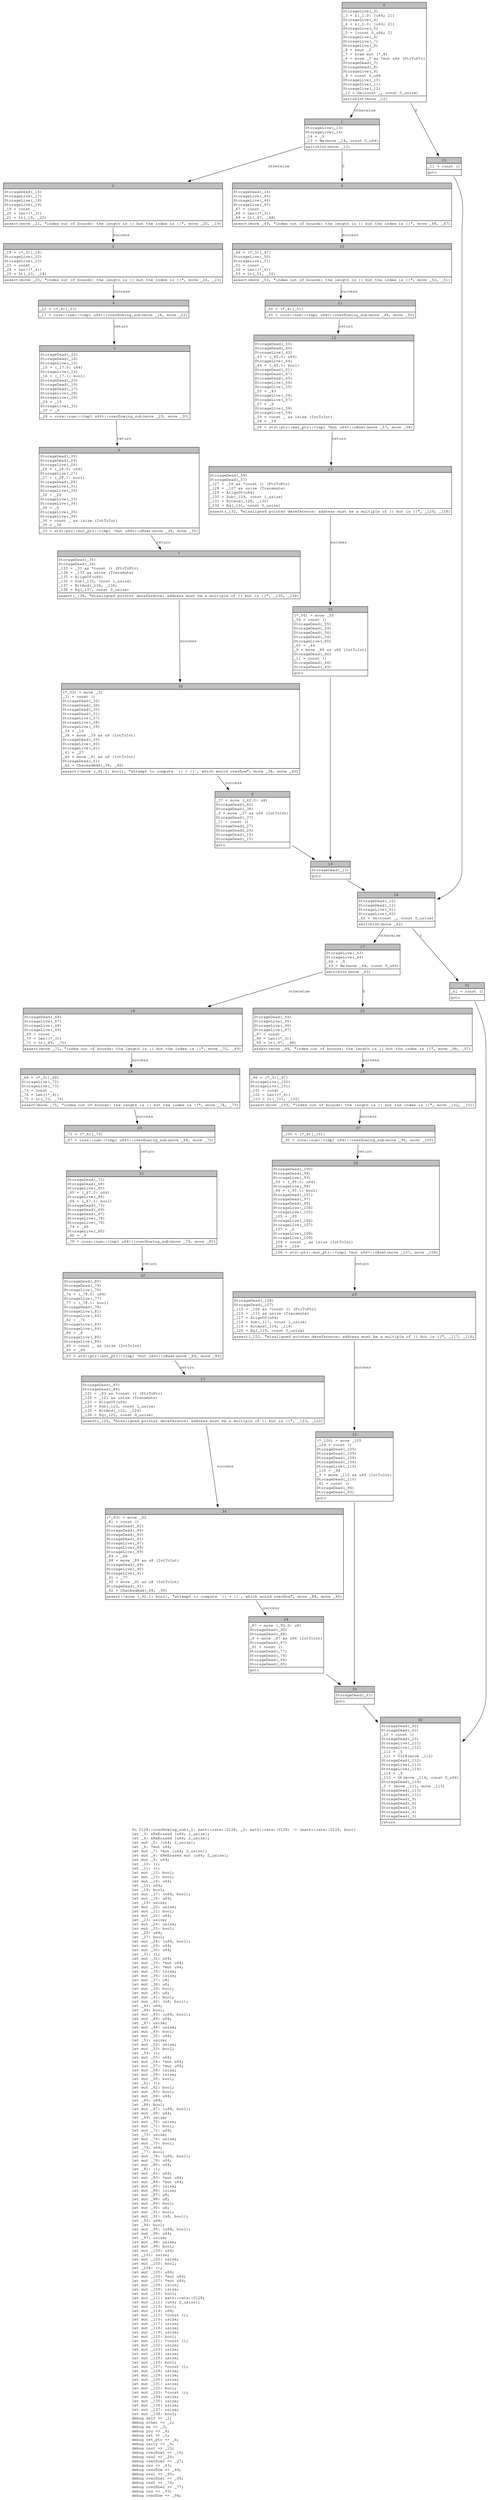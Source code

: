 digraph Mir_0_1383 {
    graph [fontname="Courier, monospace"];
    node [fontname="Courier, monospace"];
    edge [fontname="Courier, monospace"];
    label=<fn U128::overflowing_sub(_1: math::rate::U128, _2: math::rate::U128) -&gt; (math::rate::U128, bool)<br align="left"/>let _3: &amp;ReErased [u64; 2_usize];<br align="left"/>let _4: &amp;ReErased [u64; 2_usize];<br align="left"/>let mut _5: [u64; 2_usize];<br align="left"/>let _6: *mut u64;<br align="left"/>let mut _7: *mut [u64; 2_usize];<br align="left"/>let mut _8: &amp;ReErased mut [u64; 2_usize];<br align="left"/>let mut _9: u64;<br align="left"/>let _10: ();<br align="left"/>let _11: ();<br align="left"/>let mut _12: bool;<br align="left"/>let mut _13: bool;<br align="left"/>let mut _14: u64;<br align="left"/>let _15: u64;<br align="left"/>let _16: bool;<br align="left"/>let mut _17: (u64, bool);<br align="left"/>let mut _18: u64;<br align="left"/>let _19: usize;<br align="left"/>let mut _20: usize;<br align="left"/>let mut _21: bool;<br align="left"/>let mut _22: u64;<br align="left"/>let _23: usize;<br align="left"/>let mut _24: usize;<br align="left"/>let mut _25: bool;<br align="left"/>let _26: u64;<br align="left"/>let _27: bool;<br align="left"/>let mut _28: (u64, bool);<br align="left"/>let mut _29: u64;<br align="left"/>let mut _30: u64;<br align="left"/>let _31: ();<br align="left"/>let mut _32: u64;<br align="left"/>let mut _33: *mut u64;<br align="left"/>let mut _34: *mut u64;<br align="left"/>let mut _35: isize;<br align="left"/>let mut _36: isize;<br align="left"/>let mut _37: u8;<br align="left"/>let mut _38: u8;<br align="left"/>let mut _39: bool;<br align="left"/>let mut _40: u8;<br align="left"/>let mut _41: bool;<br align="left"/>let mut _42: (u8, bool);<br align="left"/>let _43: u64;<br align="left"/>let _44: bool;<br align="left"/>let mut _45: (u64, bool);<br align="left"/>let mut _46: u64;<br align="left"/>let _47: usize;<br align="left"/>let mut _48: usize;<br align="left"/>let mut _49: bool;<br align="left"/>let mut _50: u64;<br align="left"/>let _51: usize;<br align="left"/>let mut _52: usize;<br align="left"/>let mut _53: bool;<br align="left"/>let _54: ();<br align="left"/>let mut _55: u64;<br align="left"/>let mut _56: *mut u64;<br align="left"/>let mut _57: *mut u64;<br align="left"/>let mut _58: isize;<br align="left"/>let mut _59: isize;<br align="left"/>let mut _60: bool;<br align="left"/>let _61: ();<br align="left"/>let mut _62: bool;<br align="left"/>let mut _63: bool;<br align="left"/>let mut _64: u64;<br align="left"/>let _65: u64;<br align="left"/>let _66: bool;<br align="left"/>let mut _67: (u64, bool);<br align="left"/>let mut _68: u64;<br align="left"/>let _69: usize;<br align="left"/>let mut _70: usize;<br align="left"/>let mut _71: bool;<br align="left"/>let mut _72: u64;<br align="left"/>let _73: usize;<br align="left"/>let mut _74: usize;<br align="left"/>let mut _75: bool;<br align="left"/>let _76: u64;<br align="left"/>let _77: bool;<br align="left"/>let mut _78: (u64, bool);<br align="left"/>let mut _79: u64;<br align="left"/>let mut _80: u64;<br align="left"/>let _81: ();<br align="left"/>let mut _82: u64;<br align="left"/>let mut _83: *mut u64;<br align="left"/>let mut _84: *mut u64;<br align="left"/>let mut _85: isize;<br align="left"/>let mut _86: isize;<br align="left"/>let mut _87: u8;<br align="left"/>let mut _88: u8;<br align="left"/>let mut _89: bool;<br align="left"/>let mut _90: u8;<br align="left"/>let mut _91: bool;<br align="left"/>let mut _92: (u8, bool);<br align="left"/>let _93: u64;<br align="left"/>let _94: bool;<br align="left"/>let mut _95: (u64, bool);<br align="left"/>let mut _96: u64;<br align="left"/>let _97: usize;<br align="left"/>let mut _98: usize;<br align="left"/>let mut _99: bool;<br align="left"/>let mut _100: u64;<br align="left"/>let _101: usize;<br align="left"/>let mut _102: usize;<br align="left"/>let mut _103: bool;<br align="left"/>let _104: ();<br align="left"/>let mut _105: u64;<br align="left"/>let mut _106: *mut u64;<br align="left"/>let mut _107: *mut u64;<br align="left"/>let mut _108: isize;<br align="left"/>let mut _109: isize;<br align="left"/>let mut _110: bool;<br align="left"/>let mut _111: math::rate::U128;<br align="left"/>let mut _112: [u64; 2_usize];<br align="left"/>let mut _113: bool;<br align="left"/>let mut _114: u64;<br align="left"/>let mut _115: *const ();<br align="left"/>let mut _116: usize;<br align="left"/>let mut _117: usize;<br align="left"/>let mut _118: usize;<br align="left"/>let mut _119: usize;<br align="left"/>let mut _120: bool;<br align="left"/>let mut _121: *const ();<br align="left"/>let mut _122: usize;<br align="left"/>let mut _123: usize;<br align="left"/>let mut _124: usize;<br align="left"/>let mut _125: usize;<br align="left"/>let mut _126: bool;<br align="left"/>let mut _127: *const ();<br align="left"/>let mut _128: usize;<br align="left"/>let mut _129: usize;<br align="left"/>let mut _130: usize;<br align="left"/>let mut _131: usize;<br align="left"/>let mut _132: bool;<br align="left"/>let mut _133: *const ();<br align="left"/>let mut _134: usize;<br align="left"/>let mut _135: usize;<br align="left"/>let mut _136: usize;<br align="left"/>let mut _137: usize;<br align="left"/>let mut _138: bool;<br align="left"/>debug self =&gt; _1;<br align="left"/>debug other =&gt; _2;<br align="left"/>debug me =&gt; _3;<br align="left"/>debug you =&gt; _4;<br align="left"/>debug ret =&gt; _5;<br align="left"/>debug ret_ptr =&gt; _6;<br align="left"/>debug carry =&gt; _9;<br align="left"/>debug res1 =&gt; _15;<br align="left"/>debug overflow1 =&gt; _16;<br align="left"/>debug res2 =&gt; _26;<br align="left"/>debug overflow2 =&gt; _27;<br align="left"/>debug res =&gt; _43;<br align="left"/>debug overflow =&gt; _44;<br align="left"/>debug res1 =&gt; _65;<br align="left"/>debug overflow1 =&gt; _66;<br align="left"/>debug res2 =&gt; _76;<br align="left"/>debug overflow2 =&gt; _77;<br align="left"/>debug res =&gt; _93;<br align="left"/>debug overflow =&gt; _94;<br align="left"/>>;
    bb0__0_1383 [shape="none", label=<<table border="0" cellborder="1" cellspacing="0"><tr><td bgcolor="gray" align="center" colspan="1">0</td></tr><tr><td align="left" balign="left">StorageLive(_3)<br/>_3 = &amp;(_1.0: [u64; 2])<br/>StorageLive(_4)<br/>_4 = &amp;(_2.0: [u64; 2])<br/>StorageLive(_5)<br/>_5 = [const 0_u64; 2]<br/>StorageLive(_6)<br/>StorageLive(_7)<br/>StorageLive(_8)<br/>_8 = &amp;mut _5<br/>_7 = &amp;raw mut (*_8)<br/>_6 = move _7 as *mut u64 (PtrToPtr)<br/>StorageDead(_7)<br/>StorageDead(_8)<br/>StorageLive(_9)<br/>_9 = const 0_u64<br/>StorageLive(_10)<br/>StorageLive(_11)<br/>StorageLive(_12)<br/>_12 = Ge(const _, const 0_usize)<br/></td></tr><tr><td align="left">switchInt(move _12)</td></tr></table>>];
    bb1__0_1383 [shape="none", label=<<table border="0" cellborder="1" cellspacing="0"><tr><td bgcolor="gray" align="center" colspan="1">1</td></tr><tr><td align="left" balign="left">StorageLive(_13)<br/>StorageLive(_14)<br/>_14 = _9<br/>_13 = Ne(move _14, const 0_u64)<br/></td></tr><tr><td align="left">switchInt(move _13)</td></tr></table>>];
    bb2__0_1383 [shape="none", label=<<table border="0" cellborder="1" cellspacing="0"><tr><td bgcolor="gray" align="center" colspan="1">2</td></tr><tr><td align="left" balign="left">StorageDead(_14)<br/>StorageLive(_17)<br/>StorageLive(_18)<br/>StorageLive(_19)<br/>_19 = const _<br/>_20 = Len((*_3))<br/>_21 = Lt(_19, _20)<br/></td></tr><tr><td align="left">assert(move _21, &quot;index out of bounds: the length is {} but the index is {}&quot;, move _20, _19)</td></tr></table>>];
    bb3__0_1383 [shape="none", label=<<table border="0" cellborder="1" cellspacing="0"><tr><td bgcolor="gray" align="center" colspan="1">3</td></tr><tr><td align="left" balign="left">_18 = (*_3)[_19]<br/>StorageLive(_22)<br/>StorageLive(_23)<br/>_23 = const _<br/>_24 = Len((*_4))<br/>_25 = Lt(_23, _24)<br/></td></tr><tr><td align="left">assert(move _25, &quot;index out of bounds: the length is {} but the index is {}&quot;, move _24, _23)</td></tr></table>>];
    bb4__0_1383 [shape="none", label=<<table border="0" cellborder="1" cellspacing="0"><tr><td bgcolor="gray" align="center" colspan="1">4</td></tr><tr><td align="left" balign="left">_22 = (*_4)[_23]<br/></td></tr><tr><td align="left">_17 = core::num::&lt;impl u64&gt;::overflowing_sub(move _18, move _22)</td></tr></table>>];
    bb5__0_1383 [shape="none", label=<<table border="0" cellborder="1" cellspacing="0"><tr><td bgcolor="gray" align="center" colspan="1">5</td></tr><tr><td align="left" balign="left">StorageDead(_22)<br/>StorageDead(_18)<br/>StorageLive(_15)<br/>_15 = (_17.0: u64)<br/>StorageLive(_16)<br/>_16 = (_17.1: bool)<br/>StorageDead(_23)<br/>StorageDead(_19)<br/>StorageDead(_17)<br/>StorageLive(_28)<br/>StorageLive(_29)<br/>_29 = _15<br/>StorageLive(_30)<br/>_30 = _9<br/></td></tr><tr><td align="left">_28 = core::num::&lt;impl u64&gt;::overflowing_sub(move _29, move _30)</td></tr></table>>];
    bb6__0_1383 [shape="none", label=<<table border="0" cellborder="1" cellspacing="0"><tr><td bgcolor="gray" align="center" colspan="1">6</td></tr><tr><td align="left" balign="left">StorageDead(_30)<br/>StorageDead(_29)<br/>StorageLive(_26)<br/>_26 = (_28.0: u64)<br/>StorageLive(_27)<br/>_27 = (_28.1: bool)<br/>StorageDead(_28)<br/>StorageLive(_31)<br/>StorageLive(_32)<br/>_32 = _26<br/>StorageLive(_33)<br/>StorageLive(_34)<br/>_34 = _6<br/>StorageLive(_35)<br/>StorageLive(_36)<br/>_36 = const _ as isize (IntToInt)<br/>_35 = _36<br/></td></tr><tr><td align="left">_33 = std::ptr::mut_ptr::&lt;impl *mut u64&gt;::offset(move _34, move _35)</td></tr></table>>];
    bb7__0_1383 [shape="none", label=<<table border="0" cellborder="1" cellspacing="0"><tr><td bgcolor="gray" align="center" colspan="1">7</td></tr><tr><td align="left" balign="left">StorageDead(_35)<br/>StorageDead(_34)<br/>_133 = _33 as *const () (PtrToPtr)<br/>_134 = _133 as usize (Transmute)<br/>_135 = AlignOf(u64)<br/>_136 = Sub(_135, const 1_usize)<br/>_137 = BitAnd(_134, _136)<br/>_138 = Eq(_137, const 0_usize)<br/></td></tr><tr><td align="left">assert(_138, &quot;misaligned pointer dereference: address must be a multiple of {} but is {}&quot;, _135, _134)</td></tr></table>>];
    bb8__0_1383 [shape="none", label=<<table border="0" cellborder="1" cellspacing="0"><tr><td bgcolor="gray" align="center" colspan="1">8</td></tr><tr><td align="left" balign="left">_37 = move (_42.0: u8)<br/>StorageDead(_40)<br/>StorageDead(_38)<br/>_9 = move _37 as u64 (IntToInt)<br/>StorageDead(_37)<br/>_11 = const ()<br/>StorageDead(_27)<br/>StorageDead(_26)<br/>StorageDead(_16)<br/>StorageDead(_15)<br/></td></tr><tr><td align="left">goto</td></tr></table>>];
    bb9__0_1383 [shape="none", label=<<table border="0" cellborder="1" cellspacing="0"><tr><td bgcolor="gray" align="center" colspan="1">9</td></tr><tr><td align="left" balign="left">StorageDead(_14)<br/>StorageLive(_45)<br/>StorageLive(_46)<br/>StorageLive(_47)<br/>_47 = const _<br/>_48 = Len((*_3))<br/>_49 = Lt(_47, _48)<br/></td></tr><tr><td align="left">assert(move _49, &quot;index out of bounds: the length is {} but the index is {}&quot;, move _48, _47)</td></tr></table>>];
    bb10__0_1383 [shape="none", label=<<table border="0" cellborder="1" cellspacing="0"><tr><td bgcolor="gray" align="center" colspan="1">10</td></tr><tr><td align="left" balign="left">_46 = (*_3)[_47]<br/>StorageLive(_50)<br/>StorageLive(_51)<br/>_51 = const _<br/>_52 = Len((*_4))<br/>_53 = Lt(_51, _52)<br/></td></tr><tr><td align="left">assert(move _53, &quot;index out of bounds: the length is {} but the index is {}&quot;, move _52, _51)</td></tr></table>>];
    bb11__0_1383 [shape="none", label=<<table border="0" cellborder="1" cellspacing="0"><tr><td bgcolor="gray" align="center" colspan="1">11</td></tr><tr><td align="left" balign="left">_50 = (*_4)[_51]<br/></td></tr><tr><td align="left">_45 = core::num::&lt;impl u64&gt;::overflowing_sub(move _46, move _50)</td></tr></table>>];
    bb12__0_1383 [shape="none", label=<<table border="0" cellborder="1" cellspacing="0"><tr><td bgcolor="gray" align="center" colspan="1">12</td></tr><tr><td align="left" balign="left">StorageDead(_50)<br/>StorageDead(_46)<br/>StorageLive(_43)<br/>_43 = (_45.0: u64)<br/>StorageLive(_44)<br/>_44 = (_45.1: bool)<br/>StorageDead(_51)<br/>StorageDead(_47)<br/>StorageDead(_45)<br/>StorageLive(_54)<br/>StorageLive(_55)<br/>_55 = _43<br/>StorageLive(_56)<br/>StorageLive(_57)<br/>_57 = _6<br/>StorageLive(_58)<br/>StorageLive(_59)<br/>_59 = const _ as isize (IntToInt)<br/>_58 = _59<br/></td></tr><tr><td align="left">_56 = std::ptr::mut_ptr::&lt;impl *mut u64&gt;::offset(move _57, move _58)</td></tr></table>>];
    bb13__0_1383 [shape="none", label=<<table border="0" cellborder="1" cellspacing="0"><tr><td bgcolor="gray" align="center" colspan="1">13</td></tr><tr><td align="left" balign="left">StorageDead(_58)<br/>StorageDead(_57)<br/>_127 = _56 as *const () (PtrToPtr)<br/>_128 = _127 as usize (Transmute)<br/>_129 = AlignOf(u64)<br/>_130 = Sub(_129, const 1_usize)<br/>_131 = BitAnd(_128, _130)<br/>_132 = Eq(_131, const 0_usize)<br/></td></tr><tr><td align="left">assert(_132, &quot;misaligned pointer dereference: address must be a multiple of {} but is {}&quot;, _129, _128)</td></tr></table>>];
    bb14__0_1383 [shape="none", label=<<table border="0" cellborder="1" cellspacing="0"><tr><td bgcolor="gray" align="center" colspan="1">14</td></tr><tr><td align="left" balign="left">StorageDead(_13)<br/></td></tr><tr><td align="left">goto</td></tr></table>>];
    bb15__0_1383 [shape="none", label=<<table border="0" cellborder="1" cellspacing="0"><tr><td bgcolor="gray" align="center" colspan="1">15</td></tr><tr><td align="left" balign="left">_11 = const ()<br/></td></tr><tr><td align="left">goto</td></tr></table>>];
    bb16__0_1383 [shape="none", label=<<table border="0" cellborder="1" cellspacing="0"><tr><td bgcolor="gray" align="center" colspan="1">16</td></tr><tr><td align="left" balign="left">StorageDead(_12)<br/>StorageDead(_11)<br/>StorageLive(_61)<br/>StorageLive(_62)<br/>_62 = Ge(const _, const 0_usize)<br/></td></tr><tr><td align="left">switchInt(move _62)</td></tr></table>>];
    bb17__0_1383 [shape="none", label=<<table border="0" cellborder="1" cellspacing="0"><tr><td bgcolor="gray" align="center" colspan="1">17</td></tr><tr><td align="left" balign="left">StorageLive(_63)<br/>StorageLive(_64)<br/>_64 = _9<br/>_63 = Ne(move _64, const 0_u64)<br/></td></tr><tr><td align="left">switchInt(move _63)</td></tr></table>>];
    bb18__0_1383 [shape="none", label=<<table border="0" cellborder="1" cellspacing="0"><tr><td bgcolor="gray" align="center" colspan="1">18</td></tr><tr><td align="left" balign="left">StorageDead(_64)<br/>StorageLive(_67)<br/>StorageLive(_68)<br/>StorageLive(_69)<br/>_69 = const _<br/>_70 = Len((*_3))<br/>_71 = Lt(_69, _70)<br/></td></tr><tr><td align="left">assert(move _71, &quot;index out of bounds: the length is {} but the index is {}&quot;, move _70, _69)</td></tr></table>>];
    bb19__0_1383 [shape="none", label=<<table border="0" cellborder="1" cellspacing="0"><tr><td bgcolor="gray" align="center" colspan="1">19</td></tr><tr><td align="left" balign="left">_68 = (*_3)[_69]<br/>StorageLive(_72)<br/>StorageLive(_73)<br/>_73 = const _<br/>_74 = Len((*_4))<br/>_75 = Lt(_73, _74)<br/></td></tr><tr><td align="left">assert(move _75, &quot;index out of bounds: the length is {} but the index is {}&quot;, move _74, _73)</td></tr></table>>];
    bb20__0_1383 [shape="none", label=<<table border="0" cellborder="1" cellspacing="0"><tr><td bgcolor="gray" align="center" colspan="1">20</td></tr><tr><td align="left" balign="left">_72 = (*_4)[_73]<br/></td></tr><tr><td align="left">_67 = core::num::&lt;impl u64&gt;::overflowing_sub(move _68, move _72)</td></tr></table>>];
    bb21__0_1383 [shape="none", label=<<table border="0" cellborder="1" cellspacing="0"><tr><td bgcolor="gray" align="center" colspan="1">21</td></tr><tr><td align="left" balign="left">StorageDead(_72)<br/>StorageDead(_68)<br/>StorageLive(_65)<br/>_65 = (_67.0: u64)<br/>StorageLive(_66)<br/>_66 = (_67.1: bool)<br/>StorageDead(_73)<br/>StorageDead(_69)<br/>StorageDead(_67)<br/>StorageLive(_78)<br/>StorageLive(_79)<br/>_79 = _65<br/>StorageLive(_80)<br/>_80 = _9<br/></td></tr><tr><td align="left">_78 = core::num::&lt;impl u64&gt;::overflowing_sub(move _79, move _80)</td></tr></table>>];
    bb22__0_1383 [shape="none", label=<<table border="0" cellborder="1" cellspacing="0"><tr><td bgcolor="gray" align="center" colspan="1">22</td></tr><tr><td align="left" balign="left">StorageDead(_80)<br/>StorageDead(_79)<br/>StorageLive(_76)<br/>_76 = (_78.0: u64)<br/>StorageLive(_77)<br/>_77 = (_78.1: bool)<br/>StorageDead(_78)<br/>StorageLive(_81)<br/>StorageLive(_82)<br/>_82 = _76<br/>StorageLive(_83)<br/>StorageLive(_84)<br/>_84 = _6<br/>StorageLive(_85)<br/>StorageLive(_86)<br/>_86 = const _ as isize (IntToInt)<br/>_85 = _86<br/></td></tr><tr><td align="left">_83 = std::ptr::mut_ptr::&lt;impl *mut u64&gt;::offset(move _84, move _85)</td></tr></table>>];
    bb23__0_1383 [shape="none", label=<<table border="0" cellborder="1" cellspacing="0"><tr><td bgcolor="gray" align="center" colspan="1">23</td></tr><tr><td align="left" balign="left">StorageDead(_85)<br/>StorageDead(_84)<br/>_121 = _83 as *const () (PtrToPtr)<br/>_122 = _121 as usize (Transmute)<br/>_123 = AlignOf(u64)<br/>_124 = Sub(_123, const 1_usize)<br/>_125 = BitAnd(_122, _124)<br/>_126 = Eq(_125, const 0_usize)<br/></td></tr><tr><td align="left">assert(_126, &quot;misaligned pointer dereference: address must be a multiple of {} but is {}&quot;, _123, _122)</td></tr></table>>];
    bb24__0_1383 [shape="none", label=<<table border="0" cellborder="1" cellspacing="0"><tr><td bgcolor="gray" align="center" colspan="1">24</td></tr><tr><td align="left" balign="left">_87 = move (_92.0: u8)<br/>StorageDead(_90)<br/>StorageDead(_88)<br/>_9 = move _87 as u64 (IntToInt)<br/>StorageDead(_87)<br/>_61 = const ()<br/>StorageDead(_77)<br/>StorageDead(_76)<br/>StorageDead(_66)<br/>StorageDead(_65)<br/></td></tr><tr><td align="left">goto</td></tr></table>>];
    bb25__0_1383 [shape="none", label=<<table border="0" cellborder="1" cellspacing="0"><tr><td bgcolor="gray" align="center" colspan="1">25</td></tr><tr><td align="left" balign="left">StorageDead(_64)<br/>StorageLive(_95)<br/>StorageLive(_96)<br/>StorageLive(_97)<br/>_97 = const _<br/>_98 = Len((*_3))<br/>_99 = Lt(_97, _98)<br/></td></tr><tr><td align="left">assert(move _99, &quot;index out of bounds: the length is {} but the index is {}&quot;, move _98, _97)</td></tr></table>>];
    bb26__0_1383 [shape="none", label=<<table border="0" cellborder="1" cellspacing="0"><tr><td bgcolor="gray" align="center" colspan="1">26</td></tr><tr><td align="left" balign="left">_96 = (*_3)[_97]<br/>StorageLive(_100)<br/>StorageLive(_101)<br/>_101 = const _<br/>_102 = Len((*_4))<br/>_103 = Lt(_101, _102)<br/></td></tr><tr><td align="left">assert(move _103, &quot;index out of bounds: the length is {} but the index is {}&quot;, move _102, _101)</td></tr></table>>];
    bb27__0_1383 [shape="none", label=<<table border="0" cellborder="1" cellspacing="0"><tr><td bgcolor="gray" align="center" colspan="1">27</td></tr><tr><td align="left" balign="left">_100 = (*_4)[_101]<br/></td></tr><tr><td align="left">_95 = core::num::&lt;impl u64&gt;::overflowing_sub(move _96, move _100)</td></tr></table>>];
    bb28__0_1383 [shape="none", label=<<table border="0" cellborder="1" cellspacing="0"><tr><td bgcolor="gray" align="center" colspan="1">28</td></tr><tr><td align="left" balign="left">StorageDead(_100)<br/>StorageDead(_96)<br/>StorageLive(_93)<br/>_93 = (_95.0: u64)<br/>StorageLive(_94)<br/>_94 = (_95.1: bool)<br/>StorageDead(_101)<br/>StorageDead(_97)<br/>StorageDead(_95)<br/>StorageLive(_104)<br/>StorageLive(_105)<br/>_105 = _93<br/>StorageLive(_106)<br/>StorageLive(_107)<br/>_107 = _6<br/>StorageLive(_108)<br/>StorageLive(_109)<br/>_109 = const _ as isize (IntToInt)<br/>_108 = _109<br/></td></tr><tr><td align="left">_106 = std::ptr::mut_ptr::&lt;impl *mut u64&gt;::offset(move _107, move _108)</td></tr></table>>];
    bb29__0_1383 [shape="none", label=<<table border="0" cellborder="1" cellspacing="0"><tr><td bgcolor="gray" align="center" colspan="1">29</td></tr><tr><td align="left" balign="left">StorageDead(_108)<br/>StorageDead(_107)<br/>_115 = _106 as *const () (PtrToPtr)<br/>_116 = _115 as usize (Transmute)<br/>_117 = AlignOf(u64)<br/>_118 = Sub(_117, const 1_usize)<br/>_119 = BitAnd(_116, _118)<br/>_120 = Eq(_119, const 0_usize)<br/></td></tr><tr><td align="left">assert(_120, &quot;misaligned pointer dereference: address must be a multiple of {} but is {}&quot;, _117, _116)</td></tr></table>>];
    bb30__0_1383 [shape="none", label=<<table border="0" cellborder="1" cellspacing="0"><tr><td bgcolor="gray" align="center" colspan="1">30</td></tr><tr><td align="left" balign="left">StorageDead(_63)<br/></td></tr><tr><td align="left">goto</td></tr></table>>];
    bb31__0_1383 [shape="none", label=<<table border="0" cellborder="1" cellspacing="0"><tr><td bgcolor="gray" align="center" colspan="1">31</td></tr><tr><td align="left" balign="left">_61 = const ()<br/></td></tr><tr><td align="left">goto</td></tr></table>>];
    bb32__0_1383 [shape="none", label=<<table border="0" cellborder="1" cellspacing="0"><tr><td bgcolor="gray" align="center" colspan="1">32</td></tr><tr><td align="left" balign="left">StorageDead(_62)<br/>StorageDead(_61)<br/>_10 = const ()<br/>StorageDead(_10)<br/>StorageLive(_111)<br/>StorageLive(_112)<br/>_112 = _5<br/>_111 = U128(move _112)<br/>StorageDead(_112)<br/>StorageLive(_113)<br/>StorageLive(_114)<br/>_114 = _9<br/>_113 = Gt(move _114, const 0_u64)<br/>StorageDead(_114)<br/>_0 = (move _111, move _113)<br/>StorageDead(_113)<br/>StorageDead(_111)<br/>StorageDead(_9)<br/>StorageDead(_6)<br/>StorageDead(_5)<br/>StorageDead(_4)<br/>StorageDead(_3)<br/></td></tr><tr><td align="left">return</td></tr></table>>];
    bb33__0_1383 [shape="none", label=<<table border="0" cellborder="1" cellspacing="0"><tr><td bgcolor="gray" align="center" colspan="1">33</td></tr><tr><td align="left" balign="left">(*_106) = move _105<br/>_104 = const ()<br/>StorageDead(_105)<br/>StorageDead(_109)<br/>StorageDead(_106)<br/>StorageDead(_104)<br/>StorageLive(_110)<br/>_110 = _94<br/>_9 = move _110 as u64 (IntToInt)<br/>StorageDead(_110)<br/>_61 = const ()<br/>StorageDead(_94)<br/>StorageDead(_93)<br/></td></tr><tr><td align="left">goto</td></tr></table>>];
    bb34__0_1383 [shape="none", label=<<table border="0" cellborder="1" cellspacing="0"><tr><td bgcolor="gray" align="center" colspan="1">34</td></tr><tr><td align="left" balign="left">(*_83) = move _82<br/>_81 = const ()<br/>StorageDead(_82)<br/>StorageDead(_86)<br/>StorageDead(_83)<br/>StorageDead(_81)<br/>StorageLive(_87)<br/>StorageLive(_88)<br/>StorageLive(_89)<br/>_89 = _66<br/>_88 = move _89 as u8 (IntToInt)<br/>StorageDead(_89)<br/>StorageLive(_90)<br/>StorageLive(_91)<br/>_91 = _77<br/>_90 = move _91 as u8 (IntToInt)<br/>StorageDead(_91)<br/>_92 = CheckedAdd(_88, _90)<br/></td></tr><tr><td align="left">assert(!move (_92.1: bool), &quot;attempt to compute `{} + {}`, which would overflow&quot;, move _88, move _90)</td></tr></table>>];
    bb35__0_1383 [shape="none", label=<<table border="0" cellborder="1" cellspacing="0"><tr><td bgcolor="gray" align="center" colspan="1">35</td></tr><tr><td align="left" balign="left">(*_56) = move _55<br/>_54 = const ()<br/>StorageDead(_55)<br/>StorageDead(_59)<br/>StorageDead(_56)<br/>StorageDead(_54)<br/>StorageLive(_60)<br/>_60 = _44<br/>_9 = move _60 as u64 (IntToInt)<br/>StorageDead(_60)<br/>_11 = const ()<br/>StorageDead(_44)<br/>StorageDead(_43)<br/></td></tr><tr><td align="left">goto</td></tr></table>>];
    bb36__0_1383 [shape="none", label=<<table border="0" cellborder="1" cellspacing="0"><tr><td bgcolor="gray" align="center" colspan="1">36</td></tr><tr><td align="left" balign="left">(*_33) = move _32<br/>_31 = const ()<br/>StorageDead(_32)<br/>StorageDead(_36)<br/>StorageDead(_33)<br/>StorageDead(_31)<br/>StorageLive(_37)<br/>StorageLive(_38)<br/>StorageLive(_39)<br/>_39 = _16<br/>_38 = move _39 as u8 (IntToInt)<br/>StorageDead(_39)<br/>StorageLive(_40)<br/>StorageLive(_41)<br/>_41 = _27<br/>_40 = move _41 as u8 (IntToInt)<br/>StorageDead(_41)<br/>_42 = CheckedAdd(_38, _40)<br/></td></tr><tr><td align="left">assert(!move (_42.1: bool), &quot;attempt to compute `{} + {}`, which would overflow&quot;, move _38, move _40)</td></tr></table>>];
    bb0__0_1383 -> bb15__0_1383 [label="0"];
    bb0__0_1383 -> bb1__0_1383 [label="otherwise"];
    bb1__0_1383 -> bb9__0_1383 [label="0"];
    bb1__0_1383 -> bb2__0_1383 [label="otherwise"];
    bb2__0_1383 -> bb3__0_1383 [label="success"];
    bb3__0_1383 -> bb4__0_1383 [label="success"];
    bb4__0_1383 -> bb5__0_1383 [label="return"];
    bb5__0_1383 -> bb6__0_1383 [label="return"];
    bb6__0_1383 -> bb7__0_1383 [label="return"];
    bb7__0_1383 -> bb36__0_1383 [label="success"];
    bb8__0_1383 -> bb14__0_1383 [label=""];
    bb9__0_1383 -> bb10__0_1383 [label="success"];
    bb10__0_1383 -> bb11__0_1383 [label="success"];
    bb11__0_1383 -> bb12__0_1383 [label="return"];
    bb12__0_1383 -> bb13__0_1383 [label="return"];
    bb13__0_1383 -> bb35__0_1383 [label="success"];
    bb14__0_1383 -> bb16__0_1383 [label=""];
    bb15__0_1383 -> bb16__0_1383 [label=""];
    bb16__0_1383 -> bb31__0_1383 [label="0"];
    bb16__0_1383 -> bb17__0_1383 [label="otherwise"];
    bb17__0_1383 -> bb25__0_1383 [label="0"];
    bb17__0_1383 -> bb18__0_1383 [label="otherwise"];
    bb18__0_1383 -> bb19__0_1383 [label="success"];
    bb19__0_1383 -> bb20__0_1383 [label="success"];
    bb20__0_1383 -> bb21__0_1383 [label="return"];
    bb21__0_1383 -> bb22__0_1383 [label="return"];
    bb22__0_1383 -> bb23__0_1383 [label="return"];
    bb23__0_1383 -> bb34__0_1383 [label="success"];
    bb24__0_1383 -> bb30__0_1383 [label=""];
    bb25__0_1383 -> bb26__0_1383 [label="success"];
    bb26__0_1383 -> bb27__0_1383 [label="success"];
    bb27__0_1383 -> bb28__0_1383 [label="return"];
    bb28__0_1383 -> bb29__0_1383 [label="return"];
    bb29__0_1383 -> bb33__0_1383 [label="success"];
    bb30__0_1383 -> bb32__0_1383 [label=""];
    bb31__0_1383 -> bb32__0_1383 [label=""];
    bb33__0_1383 -> bb30__0_1383 [label=""];
    bb34__0_1383 -> bb24__0_1383 [label="success"];
    bb35__0_1383 -> bb14__0_1383 [label=""];
    bb36__0_1383 -> bb8__0_1383 [label="success"];
}
